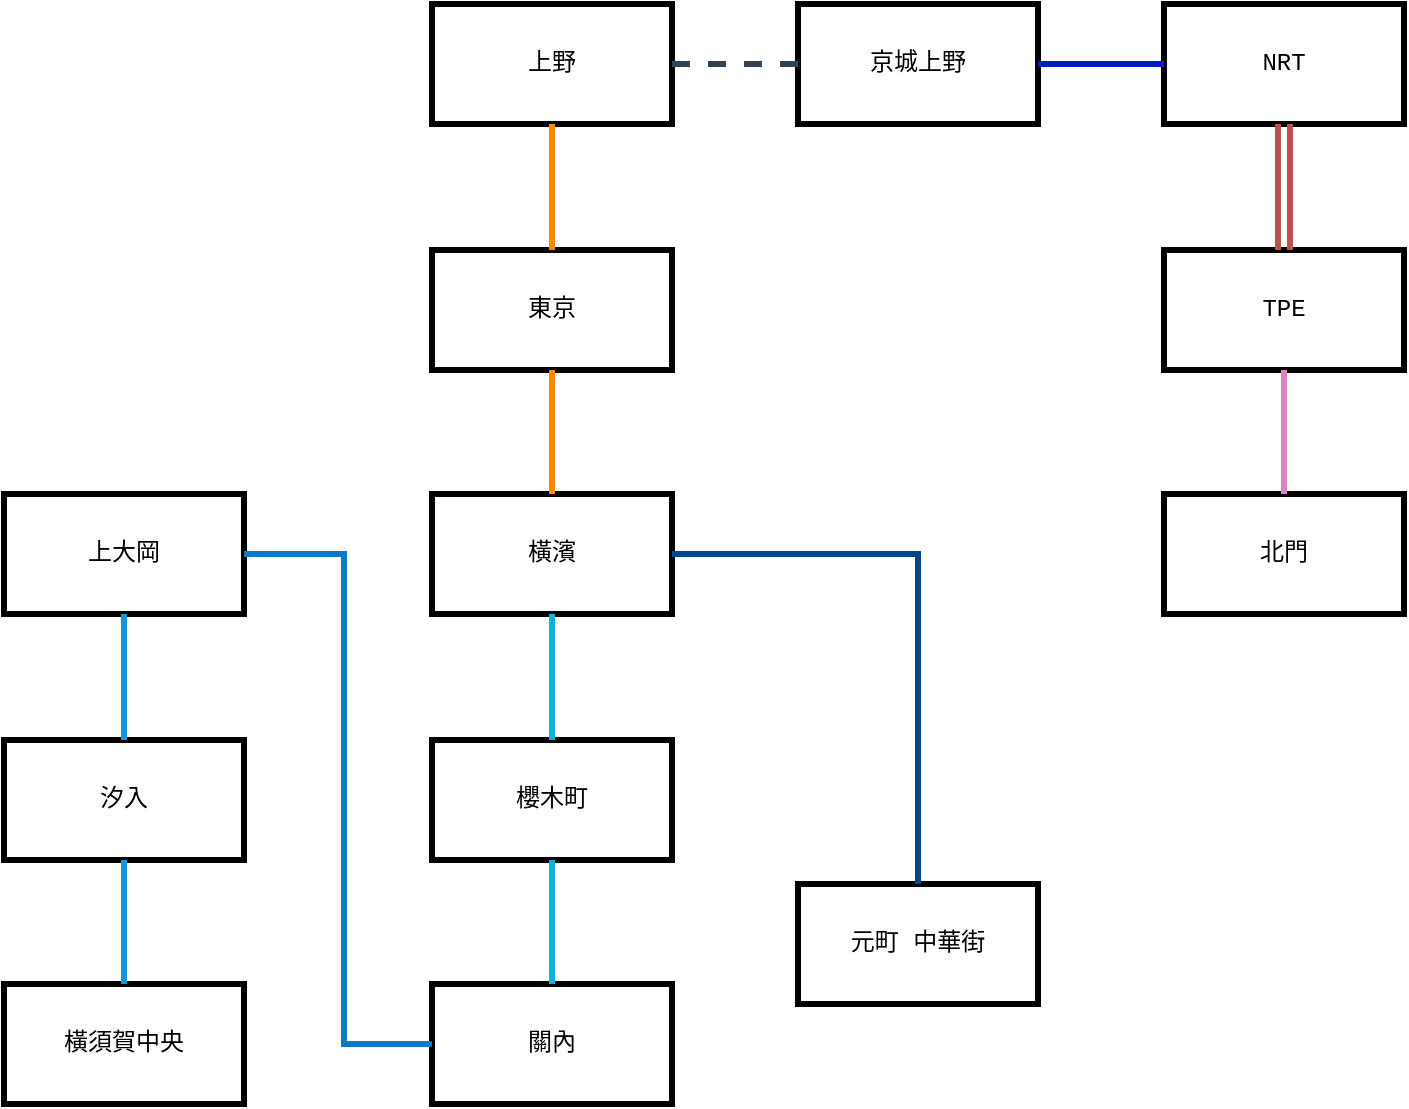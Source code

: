 <mxfile compressed="true" version="24.1.0" type="device"><diagram name="第 1 页" id="NrTXUn3Sv3HqYB88bWYu"><mxGraphModel dx="1044" dy="830" grid="1" gridSize="10" guides="1" tooltips="1" connect="1" arrows="1" fold="1" page="1" pageScale="1" pageWidth="827" pageHeight="1169" math="0" shadow="0"><root><mxCell id="0"/><mxCell id="1" parent="0"/><mxCell id="wBGKocvkHgGs2PAB8Qh7-1" value="京城上野" style="rounded=0;whiteSpace=wrap;html=1;strokeWidth=3;fontFamily=Courier New;" parent="1" vertex="1"><mxGeometry x="467" y="300" width="120" height="60" as="geometry"/></mxCell><mxCell id="wBGKocvkHgGs2PAB8Qh7-2" value="NRT" style="rounded=0;whiteSpace=wrap;html=1;strokeWidth=3;fontFamily=Courier New;" parent="1" vertex="1"><mxGeometry x="650" y="300" width="120" height="60" as="geometry"/></mxCell><mxCell id="wBGKocvkHgGs2PAB8Qh7-3" value="上野" style="rounded=0;whiteSpace=wrap;html=1;strokeWidth=3;fontFamily=Courier New;" parent="1" vertex="1"><mxGeometry x="284" y="300" width="120" height="60" as="geometry"/></mxCell><mxCell id="wBGKocvkHgGs2PAB8Qh7-4" value="東京" style="rounded=0;whiteSpace=wrap;html=1;strokeWidth=3;fontFamily=Courier New;" parent="1" vertex="1"><mxGeometry x="284" y="423" width="120" height="60" as="geometry"/></mxCell><mxCell id="wBGKocvkHgGs2PAB8Qh7-5" value="橫濱" style="rounded=0;whiteSpace=wrap;html=1;strokeWidth=3;fontFamily=Courier New;" parent="1" vertex="1"><mxGeometry x="284" y="545" width="120" height="60" as="geometry"/></mxCell><mxCell id="wBGKocvkHgGs2PAB8Qh7-6" value="櫻木町" style="rounded=0;whiteSpace=wrap;html=1;strokeWidth=3;fontFamily=Courier New;" parent="1" vertex="1"><mxGeometry x="284" y="668" width="120" height="60" as="geometry"/></mxCell><mxCell id="wBGKocvkHgGs2PAB8Qh7-8" value="關內" style="rounded=0;whiteSpace=wrap;html=1;strokeWidth=3;fontFamily=Courier New;" parent="1" vertex="1"><mxGeometry x="284" y="790" width="120" height="60" as="geometry"/></mxCell><mxCell id="wBGKocvkHgGs2PAB8Qh7-9" value="元町 中華街" style="rounded=0;whiteSpace=wrap;html=1;strokeWidth=3;fontFamily=Courier New;" parent="1" vertex="1"><mxGeometry x="467" y="740" width="120" height="60" as="geometry"/></mxCell><mxCell id="wBGKocvkHgGs2PAB8Qh7-10" value="上大岡" style="rounded=0;whiteSpace=wrap;html=1;strokeWidth=3;fontFamily=Courier New;" parent="1" vertex="1"><mxGeometry x="70" y="545" width="120" height="60" as="geometry"/></mxCell><mxCell id="wBGKocvkHgGs2PAB8Qh7-11" value="汐入" style="rounded=0;whiteSpace=wrap;html=1;strokeWidth=3;fontFamily=Courier New;" parent="1" vertex="1"><mxGeometry x="70" y="668" width="120" height="60" as="geometry"/></mxCell><mxCell id="wBGKocvkHgGs2PAB8Qh7-12" value="橫須賀中央" style="rounded=0;whiteSpace=wrap;html=1;strokeWidth=3;fontFamily=Courier New;" parent="1" vertex="1"><mxGeometry x="70" y="790" width="120" height="60" as="geometry"/></mxCell><mxCell id="wBGKocvkHgGs2PAB8Qh7-13" value="" style="endArrow=none;html=1;rounded=0;entryX=0;entryY=0.5;entryDx=0;entryDy=0;exitX=1;exitY=0.5;exitDx=0;exitDy=0;fillColor=#0050ef;strokeColor=#001DBC;strokeWidth=3;fontFamily=Courier New;" parent="1" source="wBGKocvkHgGs2PAB8Qh7-1" target="wBGKocvkHgGs2PAB8Qh7-2" edge="1"><mxGeometry width="50" height="50" relative="1" as="geometry"><mxPoint x="390" y="200" as="sourcePoint"/><mxPoint x="440" y="150" as="targetPoint"/></mxGeometry></mxCell><mxCell id="wBGKocvkHgGs2PAB8Qh7-14" value="" style="endArrow=none;dashed=1;html=1;rounded=0;entryX=0;entryY=0.5;entryDx=0;entryDy=0;exitX=1;exitY=0.5;exitDx=0;exitDy=0;strokeWidth=3;fillColor=#647687;strokeColor=#314354;fontFamily=Courier New;" parent="1" source="wBGKocvkHgGs2PAB8Qh7-3" target="wBGKocvkHgGs2PAB8Qh7-1" edge="1"><mxGeometry width="50" height="50" relative="1" as="geometry"><mxPoint x="280" y="220" as="sourcePoint"/><mxPoint x="330" y="170" as="targetPoint"/></mxGeometry></mxCell><mxCell id="wBGKocvkHgGs2PAB8Qh7-16" value="" style="endArrow=none;html=1;rounded=0;entryX=0.5;entryY=1;entryDx=0;entryDy=0;exitX=0.5;exitY=0;exitDx=0;exitDy=0;strokeWidth=3;fillColor=#fff2cc;gradientColor=#ffd966;strokeColor=#ff8800;fontFamily=Courier New;" parent="1" source="wBGKocvkHgGs2PAB8Qh7-4" target="wBGKocvkHgGs2PAB8Qh7-3" edge="1"><mxGeometry width="50" height="50" relative="1" as="geometry"><mxPoint x="270" y="240" as="sourcePoint"/><mxPoint x="320" y="190" as="targetPoint"/></mxGeometry></mxCell><mxCell id="wBGKocvkHgGs2PAB8Qh7-17" value="" style="endArrow=none;html=1;rounded=0;entryX=0.5;entryY=1;entryDx=0;entryDy=0;exitX=0.5;exitY=0;exitDx=0;exitDy=0;strokeWidth=3;fillColor=#fff2cc;gradientColor=#ffd966;strokeColor=#ff8800;fontFamily=Courier New;" parent="1" source="wBGKocvkHgGs2PAB8Qh7-5" target="wBGKocvkHgGs2PAB8Qh7-4" edge="1"><mxGeometry width="50" height="50" relative="1" as="geometry"><mxPoint x="170" y="473" as="sourcePoint"/><mxPoint x="170" y="410" as="targetPoint"/></mxGeometry></mxCell><mxCell id="wBGKocvkHgGs2PAB8Qh7-18" value="" style="endArrow=none;html=1;rounded=0;entryX=0.5;entryY=1;entryDx=0;entryDy=0;exitX=0.5;exitY=0;exitDx=0;exitDy=0;strokeWidth=3;strokeColor=#10B2E0;fontFamily=Courier New;" parent="1" source="wBGKocvkHgGs2PAB8Qh7-6" target="wBGKocvkHgGs2PAB8Qh7-5" edge="1"><mxGeometry width="50" height="50" relative="1" as="geometry"><mxPoint x="230" y="670" as="sourcePoint"/><mxPoint x="280" y="620" as="targetPoint"/></mxGeometry></mxCell><mxCell id="wBGKocvkHgGs2PAB8Qh7-19" value="" style="endArrow=none;html=1;rounded=0;exitX=0.5;exitY=1;exitDx=0;exitDy=0;strokeWidth=3;strokeColor=#10B2E0;entryX=0.5;entryY=0;entryDx=0;entryDy=0;fontFamily=Courier New;" parent="1" source="wBGKocvkHgGs2PAB8Qh7-6" target="wBGKocvkHgGs2PAB8Qh7-8" edge="1"><mxGeometry width="50" height="50" relative="1" as="geometry"><mxPoint x="343.76" y="790" as="sourcePoint"/><mxPoint x="290" y="760" as="targetPoint"/></mxGeometry></mxCell><mxCell id="wBGKocvkHgGs2PAB8Qh7-20" value="" style="endArrow=none;html=1;rounded=0;entryX=0.5;entryY=0;entryDx=0;entryDy=0;exitX=1;exitY=0.5;exitDx=0;exitDy=0;strokeColor=#014488;strokeWidth=3;fontFamily=Courier New;" parent="1" source="wBGKocvkHgGs2PAB8Qh7-5" target="wBGKocvkHgGs2PAB8Qh7-9" edge="1"><mxGeometry width="50" height="50" relative="1" as="geometry"><mxPoint x="500" y="580" as="sourcePoint"/><mxPoint x="550" y="530" as="targetPoint"/><Array as="points"><mxPoint x="527" y="575"/></Array></mxGeometry></mxCell><mxCell id="wBGKocvkHgGs2PAB8Qh7-21" value="" style="endArrow=none;html=1;rounded=0;entryX=1;entryY=0.5;entryDx=0;entryDy=0;exitX=0;exitY=0.5;exitDx=0;exitDy=0;strokeColor=#0B79C3;strokeWidth=3;fontFamily=Courier New;" parent="1" source="wBGKocvkHgGs2PAB8Qh7-8" target="wBGKocvkHgGs2PAB8Qh7-10" edge="1"><mxGeometry width="50" height="50" relative="1" as="geometry"><mxPoint x="-250" y="630" as="sourcePoint"/><mxPoint x="-200" y="580" as="targetPoint"/><Array as="points"><mxPoint x="240" y="820"/><mxPoint x="240" y="575"/></Array></mxGeometry></mxCell><mxCell id="wBGKocvkHgGs2PAB8Qh7-22" value="" style="endArrow=none;html=1;rounded=0;entryX=0.5;entryY=1;entryDx=0;entryDy=0;exitX=0.5;exitY=0;exitDx=0;exitDy=0;strokeColor=#1595D7;strokeWidth=3;fontFamily=Courier New;" parent="1" source="wBGKocvkHgGs2PAB8Qh7-11" target="wBGKocvkHgGs2PAB8Qh7-10" edge="1"><mxGeometry width="50" height="50" relative="1" as="geometry"><mxPoint x="-230" y="690" as="sourcePoint"/><mxPoint x="-180" y="640" as="targetPoint"/></mxGeometry></mxCell><mxCell id="wBGKocvkHgGs2PAB8Qh7-23" value="" style="endArrow=none;html=1;rounded=0;entryX=0.5;entryY=0;entryDx=0;entryDy=0;exitX=0.5;exitY=1;exitDx=0;exitDy=0;strokeColor=#1595D7;strokeWidth=3;fontFamily=Courier New;" parent="1" source="wBGKocvkHgGs2PAB8Qh7-11" target="wBGKocvkHgGs2PAB8Qh7-12" edge="1"><mxGeometry width="50" height="50" relative="1" as="geometry"><mxPoint x="140" y="678" as="sourcePoint"/><mxPoint x="140" y="615" as="targetPoint"/></mxGeometry></mxCell><mxCell id="VzTOC5ilOtbL4_9v08eL-1" value="TPE" style="rounded=0;whiteSpace=wrap;html=1;strokeWidth=3;fontFamily=Courier New;" vertex="1" parent="1"><mxGeometry x="650" y="423" width="120" height="60" as="geometry"/></mxCell><mxCell id="VzTOC5ilOtbL4_9v08eL-2" value="" style="shape=link;html=1;rounded=0;entryX=0.5;entryY=1;entryDx=0;entryDy=0;exitX=0.5;exitY=0;exitDx=0;exitDy=0;fillColor=#f8cecc;gradientColor=#ea6b66;strokeColor=#b85450;strokeWidth=3;" edge="1" parent="1" source="VzTOC5ilOtbL4_9v08eL-1" target="wBGKocvkHgGs2PAB8Qh7-2"><mxGeometry width="100" relative="1" as="geometry"><mxPoint x="710" y="400" as="sourcePoint"/><mxPoint x="790" y="600" as="targetPoint"/></mxGeometry></mxCell><mxCell id="VzTOC5ilOtbL4_9v08eL-3" value="北門" style="rounded=0;whiteSpace=wrap;html=1;strokeWidth=3;fontFamily=Courier New;" vertex="1" parent="1"><mxGeometry x="650" y="545" width="120" height="60" as="geometry"/></mxCell><mxCell id="VzTOC5ilOtbL4_9v08eL-4" value="" style="endArrow=none;html=1;rounded=0;entryX=0.5;entryY=1;entryDx=0;entryDy=0;exitX=0.5;exitY=0;exitDx=0;exitDy=0;fillColor=#e6d0de;gradientColor=#d5739d;strokeColor=#dd83bd;strokeWidth=3;" edge="1" parent="1" source="VzTOC5ilOtbL4_9v08eL-3" target="VzTOC5ilOtbL4_9v08eL-1"><mxGeometry width="50" height="50" relative="1" as="geometry"><mxPoint x="510" y="530" as="sourcePoint"/><mxPoint x="560" y="480" as="targetPoint"/></mxGeometry></mxCell></root></mxGraphModel></diagram></mxfile>